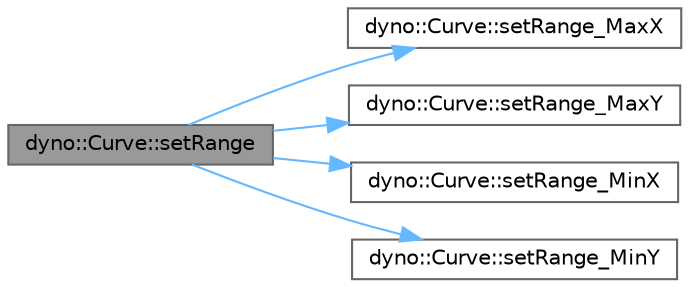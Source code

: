 digraph "dyno::Curve::setRange"
{
 // LATEX_PDF_SIZE
  bgcolor="transparent";
  edge [fontname=Helvetica,fontsize=10,labelfontname=Helvetica,labelfontsize=10];
  node [fontname=Helvetica,fontsize=10,shape=box,height=0.2,width=0.4];
  rankdir="LR";
  Node1 [id="Node000001",label="dyno::Curve::setRange",height=0.2,width=0.4,color="gray40", fillcolor="grey60", style="filled", fontcolor="black",tooltip=" "];
  Node1 -> Node2 [id="edge1_Node000001_Node000002",color="steelblue1",style="solid",tooltip=" "];
  Node2 [id="Node000002",label="dyno::Curve::setRange_MaxX",height=0.2,width=0.4,color="grey40", fillcolor="white", style="filled",URL="$classdyno_1_1_curve.html#a0f7042d7d2efc08d95d3f0f974c259a4",tooltip=" "];
  Node1 -> Node3 [id="edge2_Node000001_Node000003",color="steelblue1",style="solid",tooltip=" "];
  Node3 [id="Node000003",label="dyno::Curve::setRange_MaxY",height=0.2,width=0.4,color="grey40", fillcolor="white", style="filled",URL="$classdyno_1_1_curve.html#a4af9c3c7ef8509eaffa0957815e238dc",tooltip=" "];
  Node1 -> Node4 [id="edge3_Node000001_Node000004",color="steelblue1",style="solid",tooltip=" "];
  Node4 [id="Node000004",label="dyno::Curve::setRange_MinX",height=0.2,width=0.4,color="grey40", fillcolor="white", style="filled",URL="$classdyno_1_1_curve.html#a0ff2add5ad2bc9786259b59d97791efc",tooltip=" "];
  Node1 -> Node5 [id="edge4_Node000001_Node000005",color="steelblue1",style="solid",tooltip=" "];
  Node5 [id="Node000005",label="dyno::Curve::setRange_MinY",height=0.2,width=0.4,color="grey40", fillcolor="white", style="filled",URL="$classdyno_1_1_curve.html#a599b5c42ab2a63e71ab2c1b0e42d440a",tooltip=" "];
}
